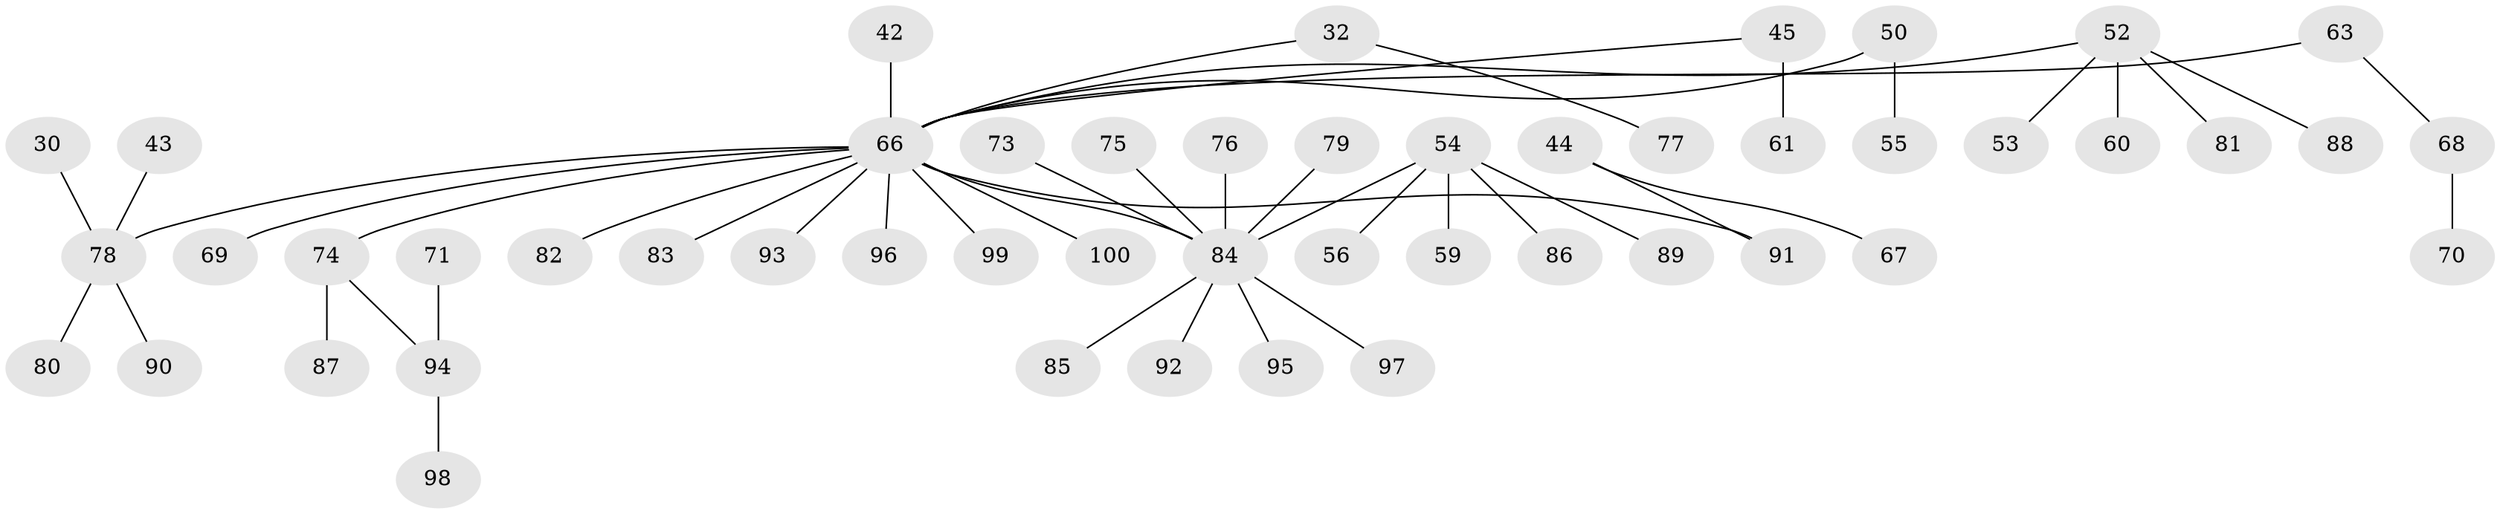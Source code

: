 // original degree distribution, {5: 0.02, 3: 0.15, 7: 0.01, 2: 0.23, 4: 0.07, 1: 0.5, 6: 0.02}
// Generated by graph-tools (version 1.1) at 2025/53/03/09/25 04:53:14]
// undirected, 50 vertices, 49 edges
graph export_dot {
graph [start="1"]
  node [color=gray90,style=filled];
  30;
  32;
  42;
  43;
  44;
  45;
  50;
  52 [super="+41"];
  53;
  54 [super="+29"];
  55;
  56;
  59;
  60;
  61;
  63;
  66 [super="+36+33+34+9+15"];
  67;
  68;
  69;
  70;
  71;
  73;
  74 [super="+6+7+13"];
  75;
  76;
  77;
  78 [super="+47"];
  79;
  80;
  81;
  82;
  83;
  84 [super="+8+26+23+51+40+46+72+48+57+58+62+65"];
  85;
  86;
  87;
  88;
  89;
  90;
  91 [super="+37"];
  92;
  93;
  94 [super="+11+31"];
  95;
  96;
  97;
  98;
  99;
  100;
  30 -- 78;
  32 -- 77;
  32 -- 66;
  42 -- 66;
  43 -- 78;
  44 -- 67;
  44 -- 91;
  45 -- 61;
  45 -- 66;
  50 -- 55;
  50 -- 66;
  52 -- 60;
  52 -- 81;
  52 -- 66;
  52 -- 53;
  52 -- 88;
  54 -- 59;
  54 -- 86;
  54 -- 89;
  54 -- 56;
  54 -- 84;
  63 -- 68;
  63 -- 66;
  66 -- 83;
  66 -- 99;
  66 -- 69;
  66 -- 93;
  66 -- 91;
  66 -- 96;
  66 -- 100;
  66 -- 74;
  66 -- 82;
  66 -- 84;
  66 -- 78;
  68 -- 70;
  71 -- 94;
  73 -- 84;
  74 -- 87;
  74 -- 94;
  75 -- 84;
  76 -- 84;
  78 -- 90;
  78 -- 80;
  79 -- 84;
  84 -- 95;
  84 -- 85;
  84 -- 97;
  84 -- 92;
  94 -- 98;
}
